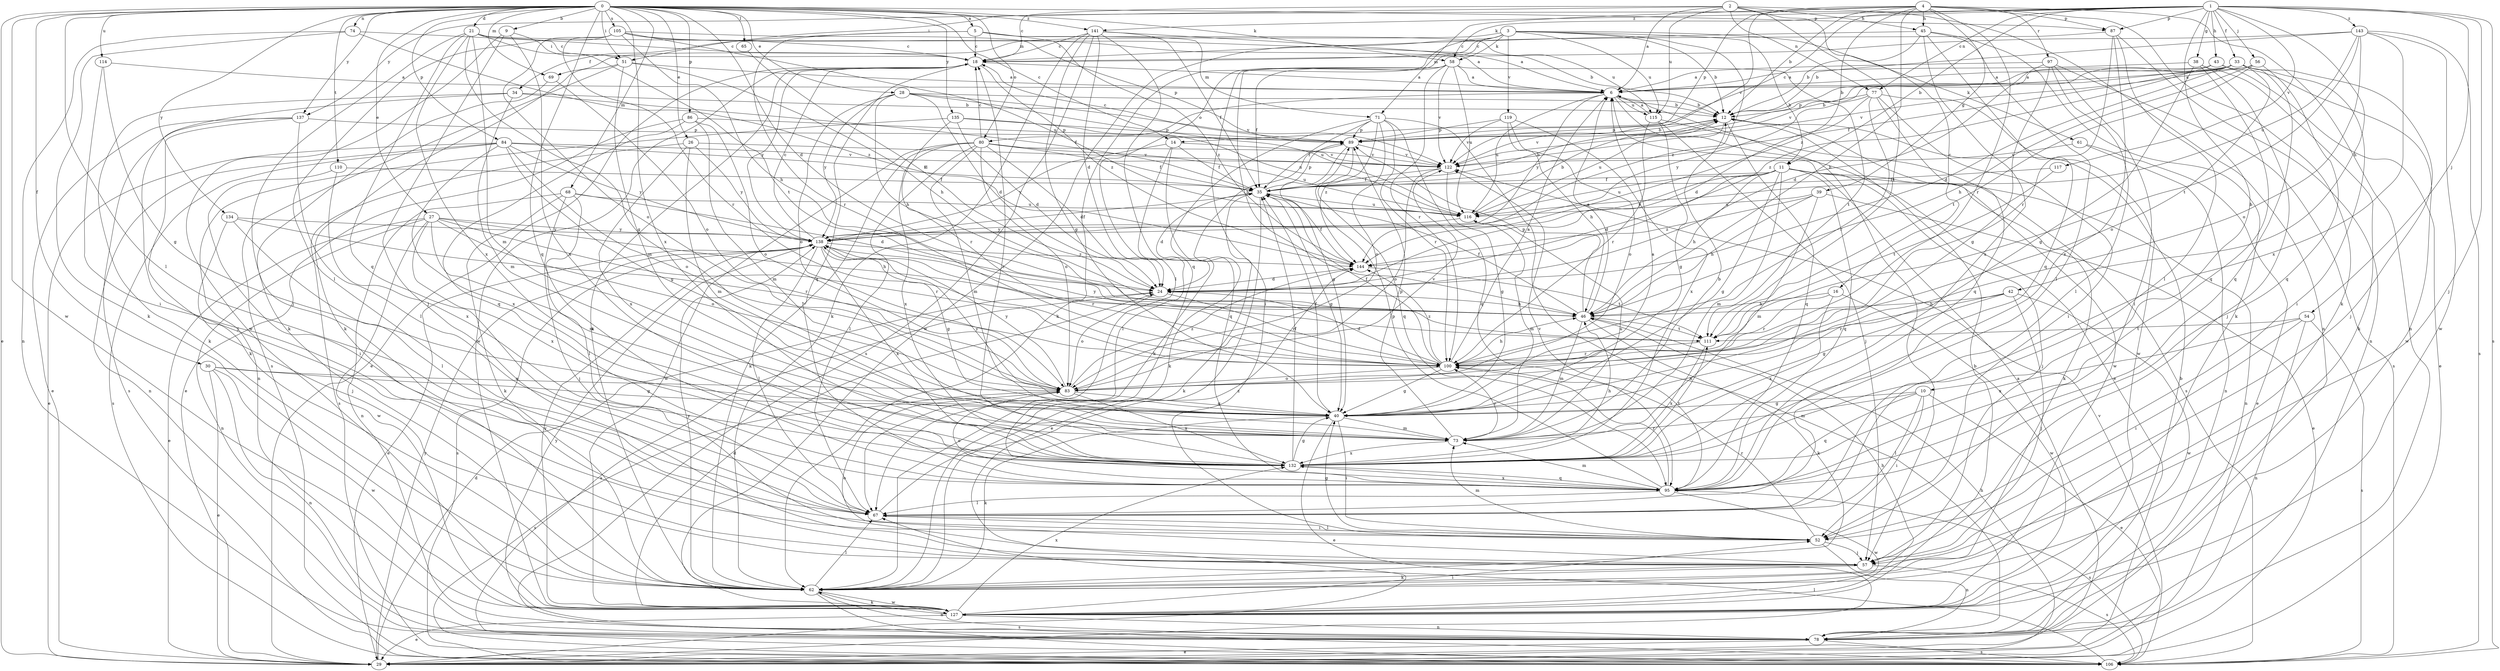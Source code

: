 strict digraph  {
0;
1;
2;
3;
4;
5;
6;
9;
10;
11;
12;
14;
16;
18;
21;
24;
26;
27;
28;
29;
30;
33;
34;
35;
38;
39;
40;
42;
43;
45;
46;
51;
52;
54;
56;
57;
58;
61;
62;
65;
67;
68;
69;
71;
73;
74;
77;
78;
80;
83;
84;
86;
87;
89;
95;
97;
100;
105;
106;
110;
111;
114;
115;
116;
117;
119;
122;
127;
132;
134;
135;
137;
138;
141;
143;
144;
0 -> 5  [label=a];
0 -> 9  [label=b];
0 -> 14  [label=c];
0 -> 21  [label=d];
0 -> 24  [label=d];
0 -> 26  [label=e];
0 -> 27  [label=e];
0 -> 28  [label=e];
0 -> 29  [label=e];
0 -> 30  [label=f];
0 -> 51  [label=i];
0 -> 58  [label=k];
0 -> 65  [label=l];
0 -> 67  [label=l];
0 -> 68  [label=m];
0 -> 69  [label=m];
0 -> 74  [label=n];
0 -> 80  [label=o];
0 -> 84  [label=p];
0 -> 86  [label=p];
0 -> 87  [label=p];
0 -> 95  [label=q];
0 -> 105  [label=s];
0 -> 110  [label=t];
0 -> 114  [label=u];
0 -> 127  [label=w];
0 -> 132  [label=x];
0 -> 134  [label=y];
0 -> 135  [label=y];
0 -> 137  [label=y];
0 -> 141  [label=z];
1 -> 10  [label=b];
1 -> 11  [label=b];
1 -> 14  [label=c];
1 -> 33  [label=f];
1 -> 38  [label=g];
1 -> 42  [label=h];
1 -> 43  [label=h];
1 -> 51  [label=i];
1 -> 54  [label=j];
1 -> 56  [label=j];
1 -> 57  [label=j];
1 -> 58  [label=k];
1 -> 77  [label=n];
1 -> 87  [label=p];
1 -> 106  [label=s];
1 -> 117  [label=v];
1 -> 141  [label=z];
1 -> 143  [label=z];
2 -> 6  [label=a];
2 -> 16  [label=c];
2 -> 18  [label=c];
2 -> 45  [label=h];
2 -> 77  [label=n];
2 -> 78  [label=n];
2 -> 111  [label=t];
2 -> 115  [label=u];
2 -> 137  [label=y];
3 -> 11  [label=b];
3 -> 12  [label=b];
3 -> 58  [label=k];
3 -> 61  [label=k];
3 -> 62  [label=k];
3 -> 67  [label=l];
3 -> 69  [label=m];
3 -> 115  [label=u];
3 -> 119  [label=v];
3 -> 127  [label=w];
3 -> 144  [label=z];
4 -> 12  [label=b];
4 -> 39  [label=g];
4 -> 45  [label=h];
4 -> 46  [label=h];
4 -> 62  [label=k];
4 -> 71  [label=m];
4 -> 78  [label=n];
4 -> 87  [label=p];
4 -> 89  [label=p];
4 -> 97  [label=r];
4 -> 100  [label=r];
4 -> 122  [label=v];
4 -> 144  [label=z];
5 -> 18  [label=c];
5 -> 34  [label=f];
5 -> 71  [label=m];
5 -> 100  [label=r];
5 -> 115  [label=u];
5 -> 144  [label=z];
6 -> 12  [label=b];
6 -> 29  [label=e];
6 -> 57  [label=j];
6 -> 80  [label=o];
6 -> 115  [label=u];
6 -> 116  [label=u];
6 -> 138  [label=y];
9 -> 51  [label=i];
9 -> 57  [label=j];
9 -> 127  [label=w];
9 -> 132  [label=x];
10 -> 29  [label=e];
10 -> 40  [label=g];
10 -> 52  [label=i];
10 -> 67  [label=l];
10 -> 73  [label=m];
10 -> 95  [label=q];
11 -> 24  [label=d];
11 -> 35  [label=f];
11 -> 40  [label=g];
11 -> 46  [label=h];
11 -> 57  [label=j];
11 -> 62  [label=k];
11 -> 73  [label=m];
11 -> 78  [label=n];
11 -> 95  [label=q];
11 -> 116  [label=u];
11 -> 138  [label=y];
12 -> 89  [label=p];
12 -> 95  [label=q];
12 -> 116  [label=u];
12 -> 122  [label=v];
12 -> 127  [label=w];
14 -> 35  [label=f];
14 -> 67  [label=l];
14 -> 95  [label=q];
14 -> 122  [label=v];
14 -> 138  [label=y];
16 -> 46  [label=h];
16 -> 100  [label=r];
16 -> 127  [label=w];
16 -> 132  [label=x];
18 -> 6  [label=a];
18 -> 29  [label=e];
18 -> 62  [label=k];
18 -> 95  [label=q];
18 -> 127  [label=w];
18 -> 138  [label=y];
18 -> 144  [label=z];
21 -> 12  [label=b];
21 -> 18  [label=c];
21 -> 40  [label=g];
21 -> 57  [label=j];
21 -> 73  [label=m];
21 -> 95  [label=q];
21 -> 111  [label=t];
21 -> 132  [label=x];
24 -> 46  [label=h];
24 -> 83  [label=o];
24 -> 100  [label=r];
24 -> 106  [label=s];
26 -> 73  [label=m];
26 -> 106  [label=s];
26 -> 122  [label=v];
26 -> 132  [label=x];
26 -> 138  [label=y];
27 -> 29  [label=e];
27 -> 46  [label=h];
27 -> 73  [label=m];
27 -> 78  [label=n];
27 -> 83  [label=o];
27 -> 100  [label=r];
27 -> 127  [label=w];
27 -> 132  [label=x];
27 -> 138  [label=y];
28 -> 12  [label=b];
28 -> 24  [label=d];
28 -> 46  [label=h];
28 -> 83  [label=o];
28 -> 116  [label=u];
28 -> 122  [label=v];
28 -> 138  [label=y];
29 -> 6  [label=a];
29 -> 24  [label=d];
29 -> 46  [label=h];
29 -> 138  [label=y];
30 -> 29  [label=e];
30 -> 40  [label=g];
30 -> 78  [label=n];
30 -> 83  [label=o];
30 -> 127  [label=w];
33 -> 6  [label=a];
33 -> 24  [label=d];
33 -> 35  [label=f];
33 -> 52  [label=i];
33 -> 57  [label=j];
33 -> 83  [label=o];
33 -> 89  [label=p];
33 -> 95  [label=q];
33 -> 122  [label=v];
34 -> 12  [label=b];
34 -> 35  [label=f];
34 -> 57  [label=j];
34 -> 62  [label=k];
34 -> 73  [label=m];
35 -> 12  [label=b];
35 -> 24  [label=d];
35 -> 29  [label=e];
35 -> 40  [label=g];
35 -> 62  [label=k];
35 -> 89  [label=p];
35 -> 116  [label=u];
38 -> 6  [label=a];
38 -> 40  [label=g];
38 -> 57  [label=j];
38 -> 62  [label=k];
38 -> 95  [label=q];
39 -> 29  [label=e];
39 -> 46  [label=h];
39 -> 73  [label=m];
39 -> 116  [label=u];
39 -> 144  [label=z];
40 -> 6  [label=a];
40 -> 29  [label=e];
40 -> 35  [label=f];
40 -> 52  [label=i];
40 -> 62  [label=k];
40 -> 73  [label=m];
40 -> 138  [label=y];
42 -> 40  [label=g];
42 -> 46  [label=h];
42 -> 57  [label=j];
42 -> 100  [label=r];
42 -> 127  [label=w];
43 -> 6  [label=a];
43 -> 12  [label=b];
43 -> 29  [label=e];
43 -> 127  [label=w];
43 -> 144  [label=z];
45 -> 12  [label=b];
45 -> 18  [label=c];
45 -> 62  [label=k];
45 -> 67  [label=l];
45 -> 95  [label=q];
45 -> 132  [label=x];
46 -> 6  [label=a];
46 -> 35  [label=f];
46 -> 62  [label=k];
46 -> 73  [label=m];
46 -> 89  [label=p];
46 -> 111  [label=t];
51 -> 6  [label=a];
51 -> 46  [label=h];
51 -> 62  [label=k];
51 -> 73  [label=m];
51 -> 106  [label=s];
52 -> 40  [label=g];
52 -> 57  [label=j];
52 -> 67  [label=l];
52 -> 73  [label=m];
52 -> 78  [label=n];
52 -> 100  [label=r];
54 -> 52  [label=i];
54 -> 78  [label=n];
54 -> 106  [label=s];
54 -> 111  [label=t];
54 -> 132  [label=x];
56 -> 6  [label=a];
56 -> 46  [label=h];
56 -> 95  [label=q];
56 -> 111  [label=t];
56 -> 122  [label=v];
57 -> 62  [label=k];
57 -> 83  [label=o];
57 -> 106  [label=s];
58 -> 6  [label=a];
58 -> 35  [label=f];
58 -> 46  [label=h];
58 -> 52  [label=i];
58 -> 100  [label=r];
58 -> 111  [label=t];
58 -> 116  [label=u];
58 -> 122  [label=v];
61 -> 29  [label=e];
61 -> 78  [label=n];
61 -> 122  [label=v];
62 -> 67  [label=l];
62 -> 78  [label=n];
62 -> 106  [label=s];
62 -> 127  [label=w];
62 -> 138  [label=y];
65 -> 24  [label=d];
67 -> 52  [label=i];
67 -> 144  [label=z];
68 -> 24  [label=d];
68 -> 57  [label=j];
68 -> 62  [label=k];
68 -> 67  [label=l];
68 -> 78  [label=n];
68 -> 116  [label=u];
69 -> 62  [label=k];
69 -> 83  [label=o];
71 -> 35  [label=f];
71 -> 62  [label=k];
71 -> 78  [label=n];
71 -> 83  [label=o];
71 -> 89  [label=p];
71 -> 95  [label=q];
71 -> 100  [label=r];
71 -> 144  [label=z];
73 -> 12  [label=b];
73 -> 89  [label=p];
73 -> 100  [label=r];
73 -> 116  [label=u];
73 -> 132  [label=x];
74 -> 18  [label=c];
74 -> 62  [label=k];
74 -> 78  [label=n];
74 -> 144  [label=z];
77 -> 12  [label=b];
77 -> 24  [label=d];
77 -> 52  [label=i];
77 -> 95  [label=q];
77 -> 100  [label=r];
77 -> 127  [label=w];
77 -> 138  [label=y];
78 -> 12  [label=b];
78 -> 29  [label=e];
78 -> 106  [label=s];
78 -> 138  [label=y];
80 -> 18  [label=c];
80 -> 24  [label=d];
80 -> 35  [label=f];
80 -> 62  [label=k];
80 -> 67  [label=l];
80 -> 73  [label=m];
80 -> 83  [label=o];
80 -> 116  [label=u];
80 -> 122  [label=v];
80 -> 127  [label=w];
80 -> 132  [label=x];
83 -> 40  [label=g];
83 -> 106  [label=s];
83 -> 122  [label=v];
83 -> 132  [label=x];
83 -> 138  [label=y];
83 -> 144  [label=z];
84 -> 29  [label=e];
84 -> 35  [label=f];
84 -> 40  [label=g];
84 -> 78  [label=n];
84 -> 83  [label=o];
84 -> 106  [label=s];
84 -> 122  [label=v];
84 -> 132  [label=x];
84 -> 138  [label=y];
86 -> 29  [label=e];
86 -> 73  [label=m];
86 -> 83  [label=o];
86 -> 89  [label=p];
86 -> 95  [label=q];
87 -> 18  [label=c];
87 -> 67  [label=l];
87 -> 78  [label=n];
87 -> 100  [label=r];
87 -> 132  [label=x];
89 -> 12  [label=b];
89 -> 18  [label=c];
89 -> 40  [label=g];
89 -> 62  [label=k];
89 -> 95  [label=q];
89 -> 122  [label=v];
95 -> 67  [label=l];
95 -> 73  [label=m];
95 -> 83  [label=o];
95 -> 89  [label=p];
95 -> 100  [label=r];
95 -> 106  [label=s];
95 -> 122  [label=v];
95 -> 127  [label=w];
95 -> 132  [label=x];
97 -> 6  [label=a];
97 -> 24  [label=d];
97 -> 40  [label=g];
97 -> 52  [label=i];
97 -> 67  [label=l];
97 -> 106  [label=s];
100 -> 6  [label=a];
100 -> 24  [label=d];
100 -> 35  [label=f];
100 -> 40  [label=g];
100 -> 46  [label=h];
100 -> 83  [label=o];
100 -> 144  [label=z];
105 -> 6  [label=a];
105 -> 18  [label=c];
105 -> 46  [label=h];
105 -> 67  [label=l];
105 -> 83  [label=o];
105 -> 89  [label=p];
105 -> 100  [label=r];
105 -> 116  [label=u];
106 -> 67  [label=l];
106 -> 122  [label=v];
110 -> 35  [label=f];
110 -> 52  [label=i];
110 -> 132  [label=x];
111 -> 100  [label=r];
111 -> 132  [label=x];
111 -> 138  [label=y];
114 -> 6  [label=a];
114 -> 40  [label=g];
114 -> 52  [label=i];
115 -> 6  [label=a];
115 -> 40  [label=g];
115 -> 57  [label=j];
115 -> 100  [label=r];
115 -> 106  [label=s];
116 -> 12  [label=b];
116 -> 73  [label=m];
116 -> 138  [label=y];
117 -> 35  [label=f];
117 -> 111  [label=t];
119 -> 46  [label=h];
119 -> 83  [label=o];
119 -> 89  [label=p];
119 -> 122  [label=v];
119 -> 132  [label=x];
122 -> 35  [label=f];
122 -> 40  [label=g];
122 -> 83  [label=o];
127 -> 12  [label=b];
127 -> 24  [label=d];
127 -> 29  [label=e];
127 -> 46  [label=h];
127 -> 52  [label=i];
127 -> 62  [label=k];
127 -> 78  [label=n];
127 -> 132  [label=x];
127 -> 138  [label=y];
132 -> 18  [label=c];
132 -> 35  [label=f];
132 -> 40  [label=g];
132 -> 46  [label=h];
132 -> 95  [label=q];
132 -> 111  [label=t];
134 -> 57  [label=j];
134 -> 67  [label=l];
134 -> 100  [label=r];
134 -> 138  [label=y];
135 -> 24  [label=d];
135 -> 78  [label=n];
135 -> 89  [label=p];
135 -> 100  [label=r];
135 -> 116  [label=u];
137 -> 29  [label=e];
137 -> 62  [label=k];
137 -> 67  [label=l];
137 -> 89  [label=p];
137 -> 106  [label=s];
138 -> 18  [label=c];
138 -> 29  [label=e];
138 -> 35  [label=f];
138 -> 40  [label=g];
138 -> 67  [label=l];
138 -> 100  [label=r];
138 -> 106  [label=s];
138 -> 132  [label=x];
138 -> 144  [label=z];
141 -> 6  [label=a];
141 -> 18  [label=c];
141 -> 24  [label=d];
141 -> 35  [label=f];
141 -> 40  [label=g];
141 -> 62  [label=k];
141 -> 95  [label=q];
141 -> 106  [label=s];
143 -> 12  [label=b];
143 -> 18  [label=c];
143 -> 83  [label=o];
143 -> 106  [label=s];
143 -> 111  [label=t];
143 -> 116  [label=u];
143 -> 127  [label=w];
143 -> 132  [label=x];
144 -> 24  [label=d];
144 -> 35  [label=f];
144 -> 111  [label=t];
}

